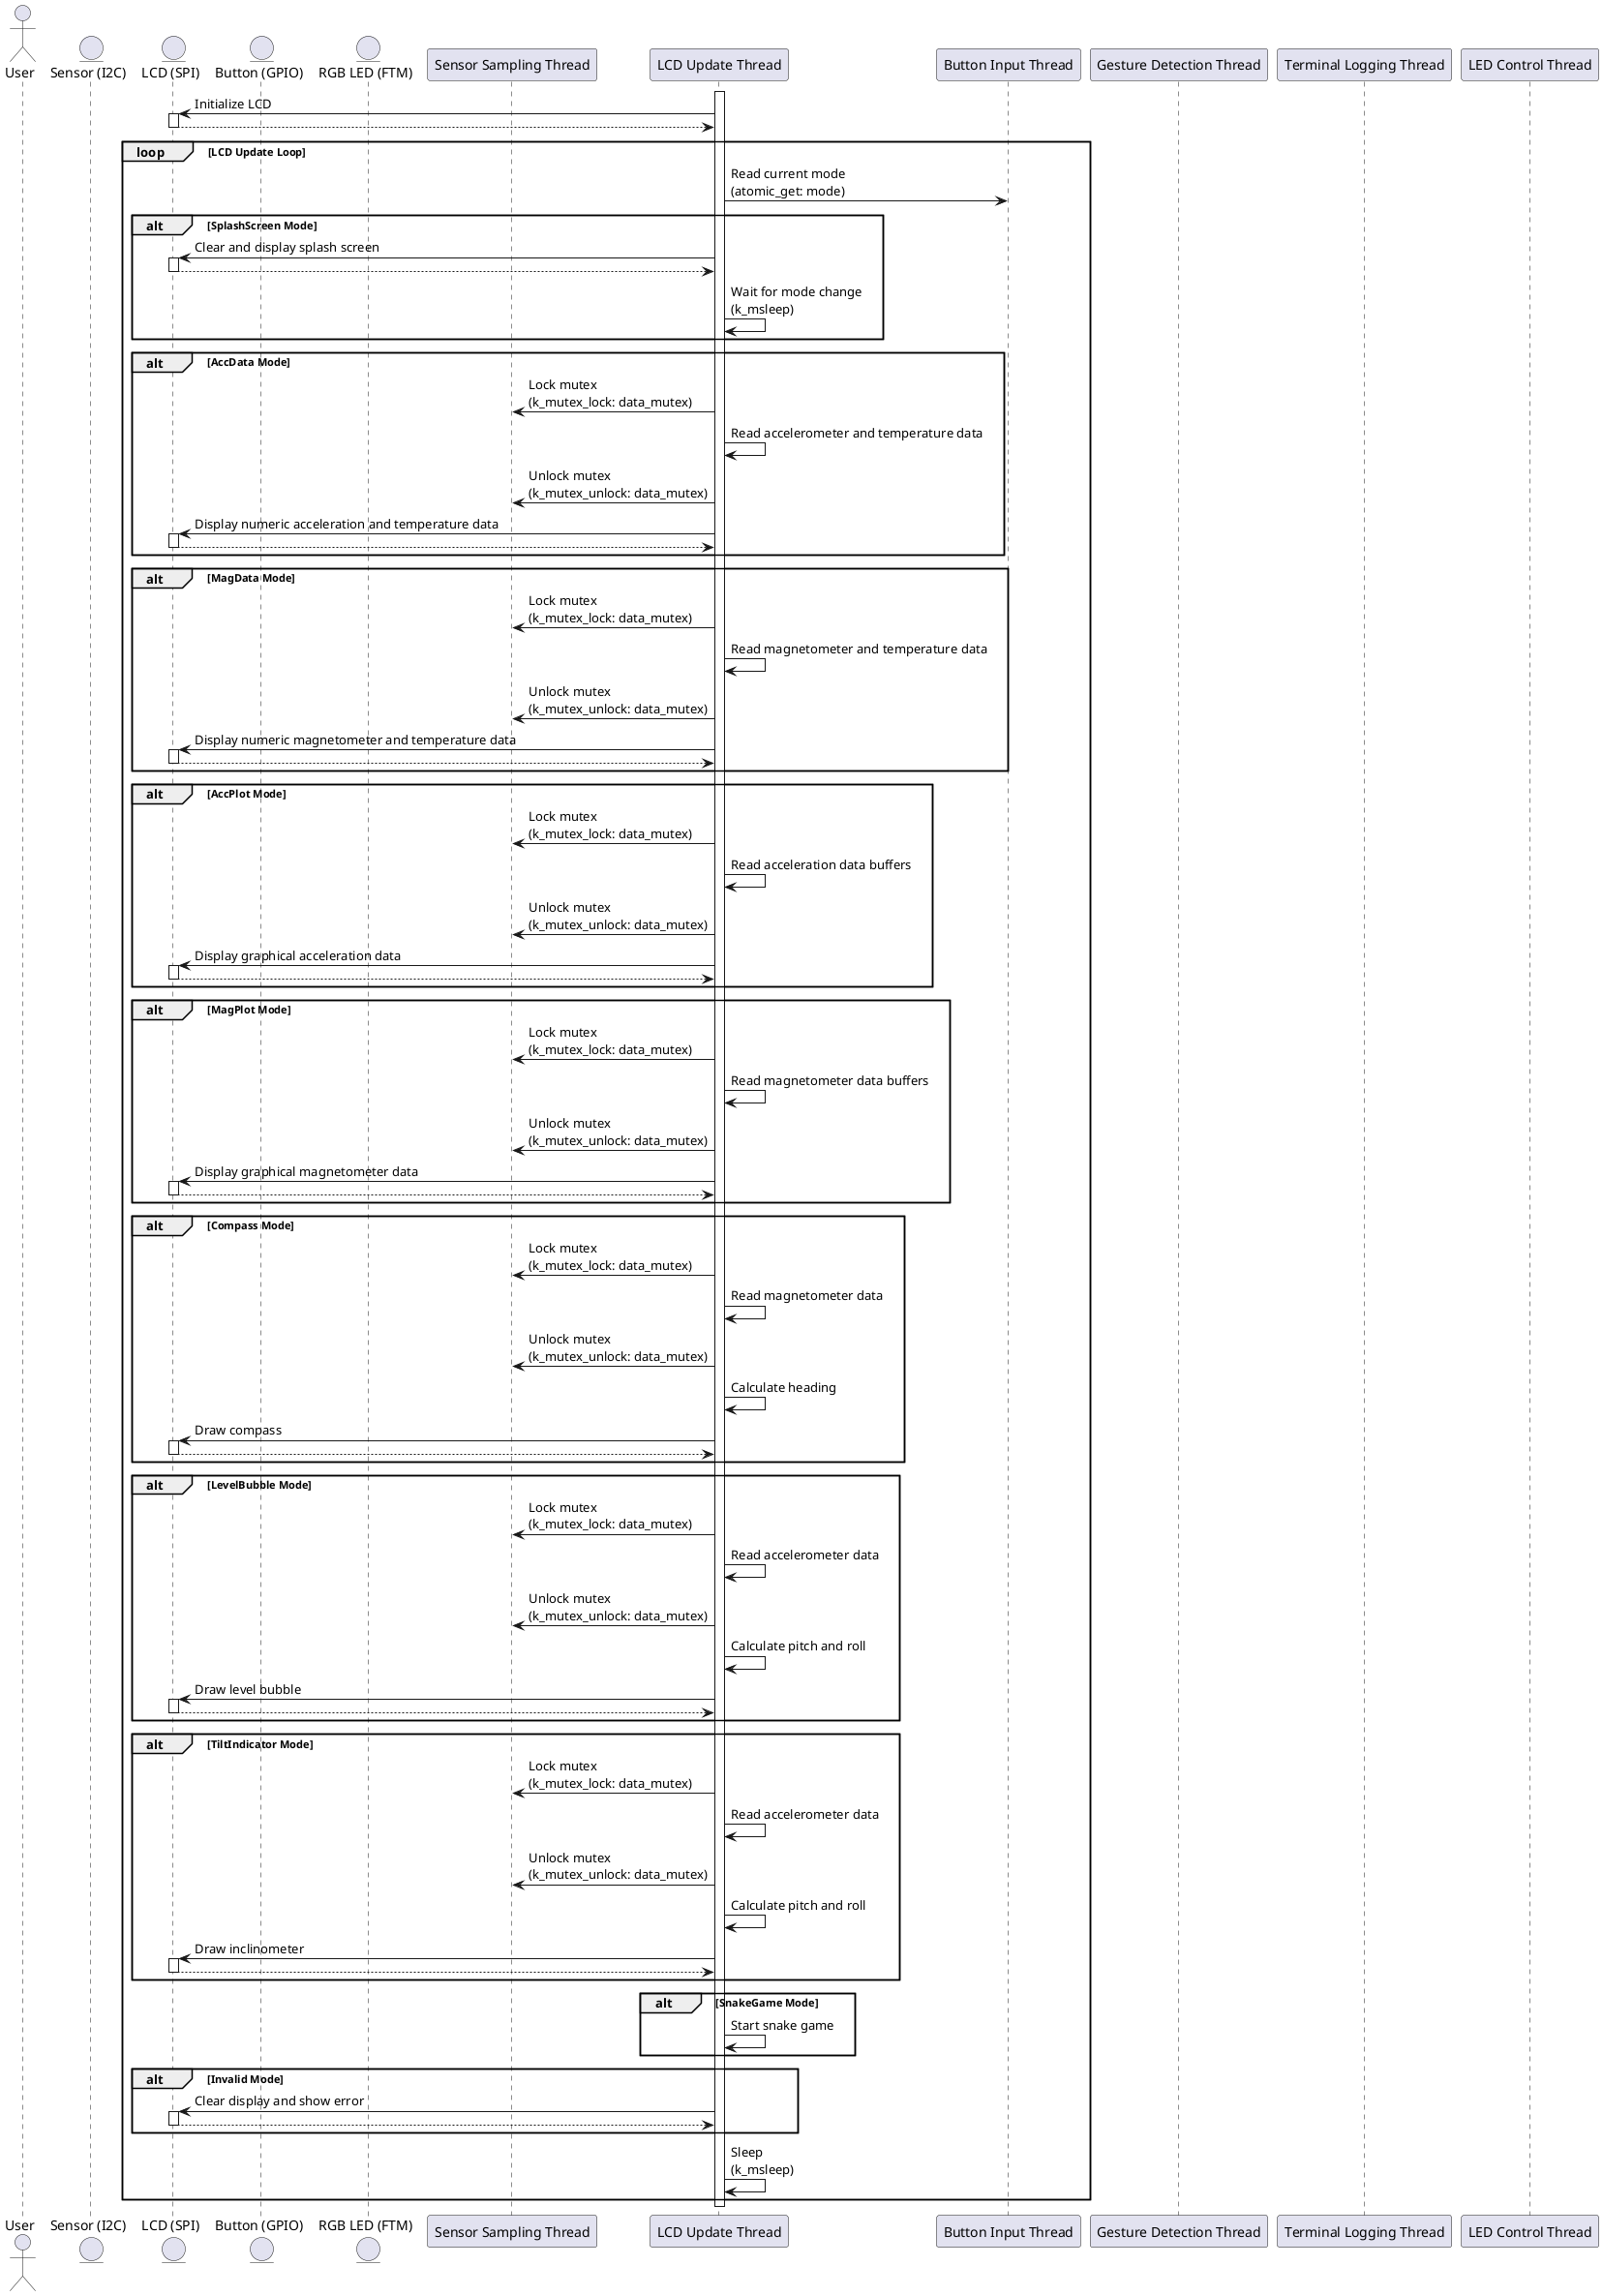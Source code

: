@startuml
actor User as U
entity "Sensor (I2C)" as I2C
entity "LCD (SPI)" as LCD
entity "Button (GPIO)" as GPIO
entity "RGB LED (FTM)" as LED

participant "Sensor Sampling Thread" as SST
participant "LCD Update Thread" as LDT
participant "Button Input Thread" as BIT
participant "Gesture Detection Thread" as GDT
participant "Terminal Logging Thread" as TLT
participant "LED Control Thread" as LCT

activate LDT
LDT -> LCD: Initialize LCD
activate LCD
return
deactivate LCD

loop LCD Update Loop
    LDT -> BIT: Read current mode\n(atomic_get: mode)

    alt SplashScreen Mode
        LDT -> LCD: Clear and display splash screen
        activate LCD
        return
        deactivate LCD
        LDT -> LDT: Wait for mode change\n(k_msleep)
    end

    alt AccData Mode
        LDT -> SST: Lock mutex\n(k_mutex_lock: data_mutex)
        LDT -> LDT: Read accelerometer and temperature data
        LDT -> SST: Unlock mutex\n(k_mutex_unlock: data_mutex)
        LDT -> LCD: Display numeric acceleration and temperature data
        activate LCD
        return
        deactivate LCD
    end

    alt MagData Mode
        LDT -> SST: Lock mutex\n(k_mutex_lock: data_mutex)
        LDT -> LDT: Read magnetometer and temperature data
        LDT -> SST: Unlock mutex\n(k_mutex_unlock: data_mutex)
        LDT -> LCD: Display numeric magnetometer and temperature data
        activate LCD
        return
        deactivate LCD
    end

    alt AccPlot Mode
        LDT -> SST: Lock mutex\n(k_mutex_lock: data_mutex)
        LDT -> LDT: Read acceleration data buffers
        LDT -> SST: Unlock mutex\n(k_mutex_unlock: data_mutex)
        LDT -> LCD: Display graphical acceleration data
        activate LCD
        return
        deactivate LCD
    end

    alt MagPlot Mode
        LDT -> SST: Lock mutex\n(k_mutex_lock: data_mutex)
        LDT -> LDT: Read magnetometer data buffers
        LDT -> SST: Unlock mutex\n(k_mutex_unlock: data_mutex)
        LDT -> LCD: Display graphical magnetometer data
        activate LCD
        return
        deactivate LCD
    end

    alt Compass Mode
        LDT -> SST: Lock mutex\n(k_mutex_lock: data_mutex)
        LDT -> LDT: Read magnetometer data
        LDT -> SST: Unlock mutex\n(k_mutex_unlock: data_mutex)
        LDT -> LDT: Calculate heading
        LDT -> LCD: Draw compass
        activate LCD
        return
        deactivate LCD
    end

    alt LevelBubble Mode
        LDT -> SST: Lock mutex\n(k_mutex_lock: data_mutex)
        LDT -> LDT: Read accelerometer data
        LDT -> SST: Unlock mutex\n(k_mutex_unlock: data_mutex)
        LDT -> LDT: Calculate pitch and roll
        LDT -> LCD: Draw level bubble
        activate LCD
        return
        deactivate LCD
    end

    alt TiltIndicator Mode
        LDT -> SST: Lock mutex\n(k_mutex_lock: data_mutex)
        LDT -> LDT: Read accelerometer data
        LDT -> SST: Unlock mutex\n(k_mutex_unlock: data_mutex)
        LDT -> LDT: Calculate pitch and roll
        LDT -> LCD: Draw inclinometer
        activate LCD
        return
        deactivate LCD
    end

    alt SnakeGame Mode
        LDT -> LDT: Start snake game
    end

    alt Invalid Mode
        LDT -> LCD: Clear display and show error
        activate LCD
        return
        deactivate LCD
    end

    LDT -> LDT: Sleep\n(k_msleep)
end
deactivate LDT

@enduml
